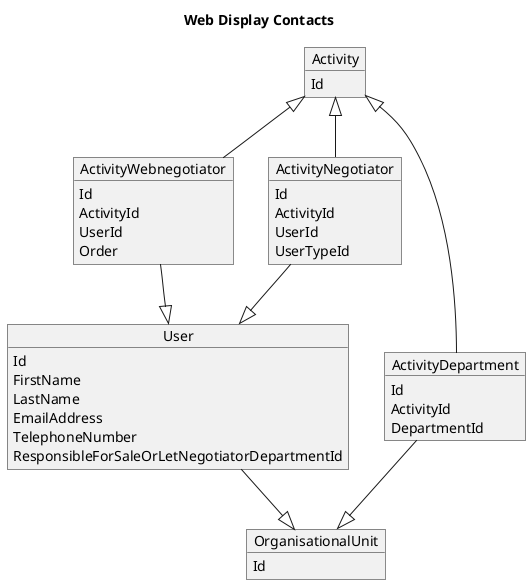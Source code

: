 @startuml

title Web Display Contacts

object Activity
object ActivityWebnegotiator
object ActivityNegotiator
object ActivityDepartment

object User
object OrganisationalUnit

ActivityWebnegotiator --|> User 
ActivityWebnegotiator -up-|> Activity
ActivityDepartment --|> OrganisationalUnit 
ActivityNegotiator --|> User 
ActivityNegotiator -up-|> Activity
ActivityDepartment -up-|> Activity
User --|> OrganisationalUnit

User : Id
User : FirstName
User : LastName
User : EmailAddress
User : TelephoneNumber
User : ResponsibleForSaleOrLetNegotiatorDepartmentId

ActivityDepartment : Id
ActivityDepartment : ActivityId
ActivityDepartment : DepartmentId

ActivityNegotiator : Id
ActivityNegotiator : ActivityId
ActivityNegotiator : UserId
ActivityNegotiator : UserTypeId

ActivityWebnegotiator : Id
ActivityWebnegotiator : ActivityId
ActivityWebnegotiator : UserId
ActivityWebnegotiator : Order

Activity : Id
OrganisationalUnit : Id

@enduml